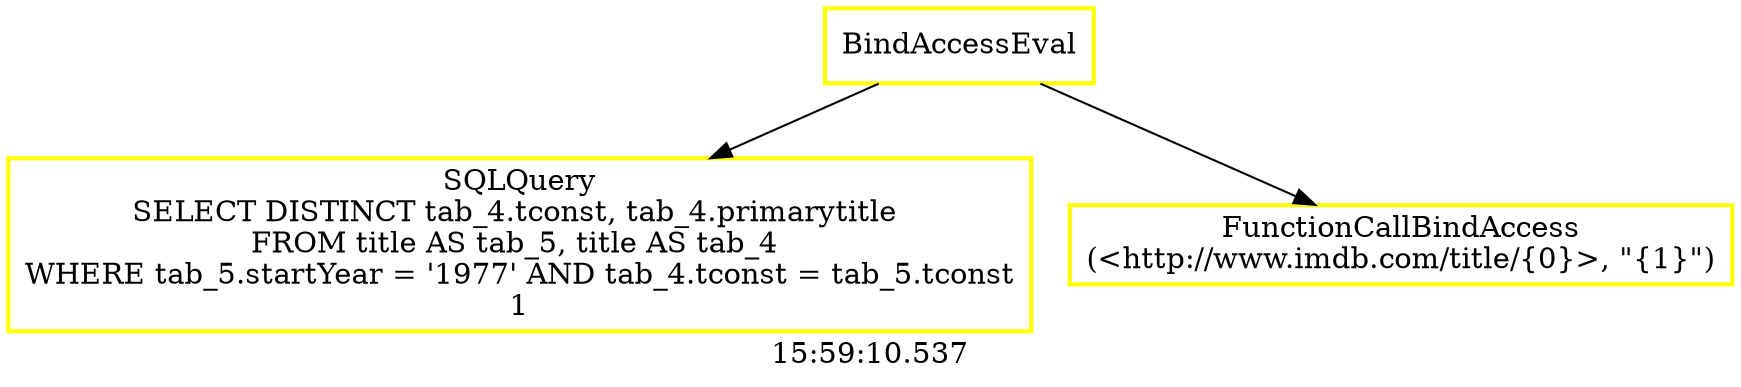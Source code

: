 digraph  g{ graph[label = "15:59:10.537"]
node [shape=rectangle, color=black, fontcolor=black, style=bold] edge [color=black] 0 [label="BindAccessEval", color = yellow] ; 
1 [label="SQLQuery
SELECT DISTINCT tab_4.tconst, tab_4.primarytitle 
FROM title AS tab_5, title AS tab_4 
WHERE tab_5.startYear = '1977' AND tab_4.tconst = tab_5.tconst
1", color = yellow] ; 
0 -> 1 ; 
2 [label="FunctionCallBindAccess
(<http://www.imdb.com/title/{0}>, \"{1}\")", color = yellow] ; 
0 -> 2 ; 
}


